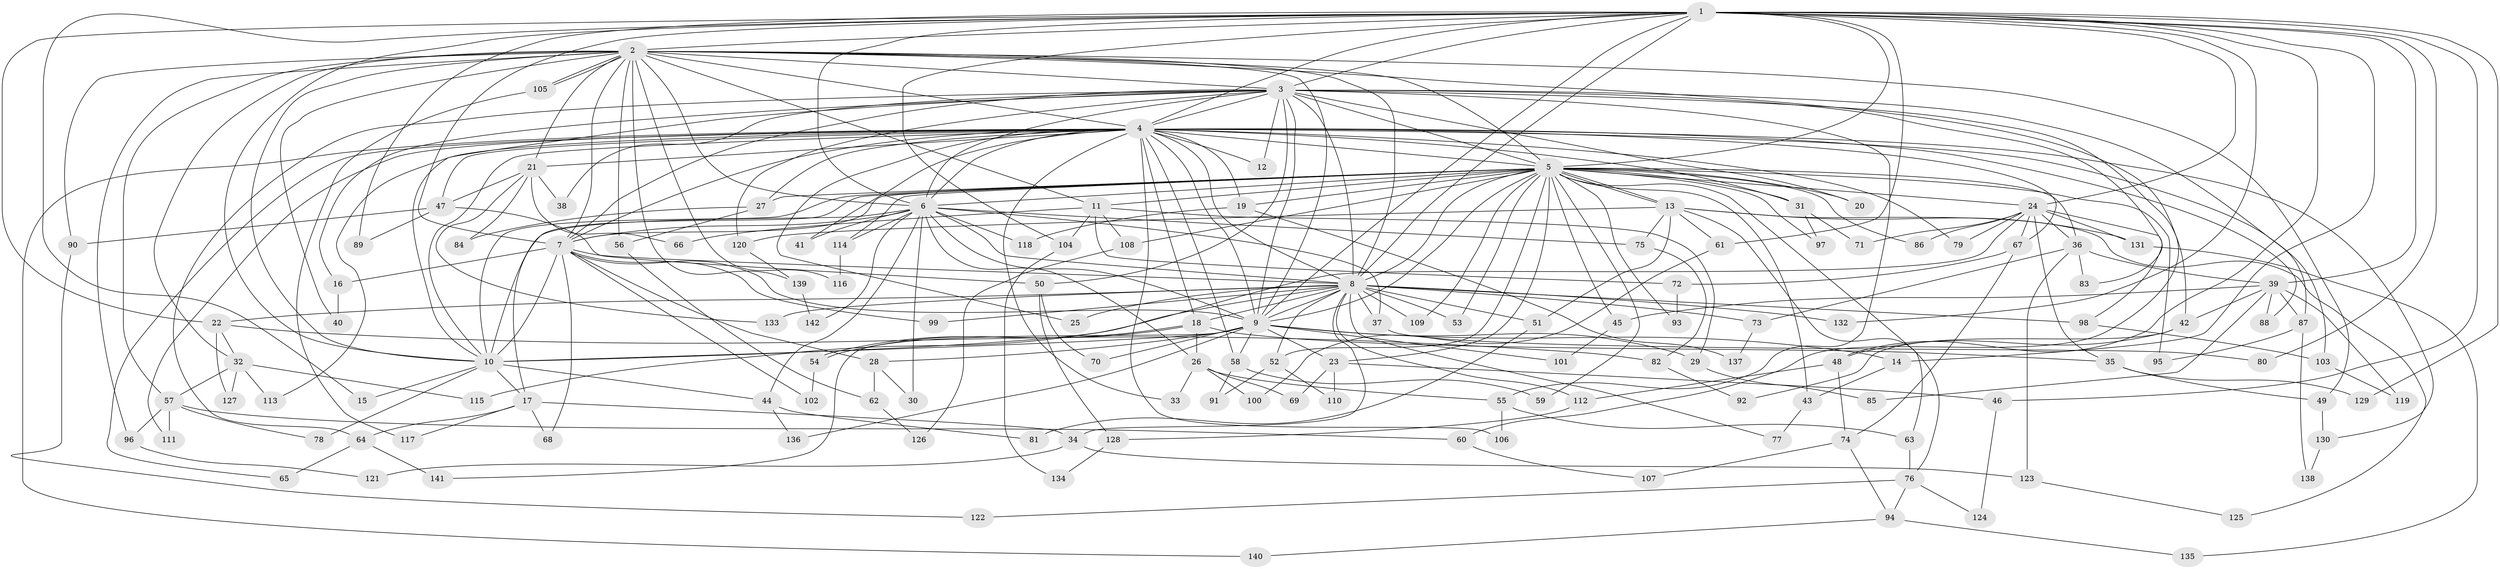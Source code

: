 // coarse degree distribution, {22: 0.009259259259259259, 23: 0.009259259259259259, 20: 0.009259259259259259, 32: 0.009259259259259259, 36: 0.009259259259259259, 19: 0.009259259259259259, 14: 0.009259259259259259, 25: 0.009259259259259259, 18: 0.009259259259259259, 12: 0.018518518518518517, 7: 0.018518518518518517, 2: 0.4166666666666667, 4: 0.16666666666666666, 3: 0.21296296296296297, 6: 0.018518518518518517, 5: 0.046296296296296294, 11: 0.009259259259259259, 8: 0.009259259259259259}
// Generated by graph-tools (version 1.1) at 2025/41/03/06/25 10:41:34]
// undirected, 142 vertices, 309 edges
graph export_dot {
graph [start="1"]
  node [color=gray90,style=filled];
  1;
  2;
  3;
  4;
  5;
  6;
  7;
  8;
  9;
  10;
  11;
  12;
  13;
  14;
  15;
  16;
  17;
  18;
  19;
  20;
  21;
  22;
  23;
  24;
  25;
  26;
  27;
  28;
  29;
  30;
  31;
  32;
  33;
  34;
  35;
  36;
  37;
  38;
  39;
  40;
  41;
  42;
  43;
  44;
  45;
  46;
  47;
  48;
  49;
  50;
  51;
  52;
  53;
  54;
  55;
  56;
  57;
  58;
  59;
  60;
  61;
  62;
  63;
  64;
  65;
  66;
  67;
  68;
  69;
  70;
  71;
  72;
  73;
  74;
  75;
  76;
  77;
  78;
  79;
  80;
  81;
  82;
  83;
  84;
  85;
  86;
  87;
  88;
  89;
  90;
  91;
  92;
  93;
  94;
  95;
  96;
  97;
  98;
  99;
  100;
  101;
  102;
  103;
  104;
  105;
  106;
  107;
  108;
  109;
  110;
  111;
  112;
  113;
  114;
  115;
  116;
  117;
  118;
  119;
  120;
  121;
  122;
  123;
  124;
  125;
  126;
  127;
  128;
  129;
  130;
  131;
  132;
  133;
  134;
  135;
  136;
  137;
  138;
  139;
  140;
  141;
  142;
  1 -- 2;
  1 -- 3;
  1 -- 4;
  1 -- 5;
  1 -- 6;
  1 -- 7;
  1 -- 8;
  1 -- 9;
  1 -- 10;
  1 -- 14;
  1 -- 15;
  1 -- 22;
  1 -- 24;
  1 -- 39;
  1 -- 46;
  1 -- 48;
  1 -- 61;
  1 -- 80;
  1 -- 89;
  1 -- 104;
  1 -- 129;
  1 -- 132;
  2 -- 3;
  2 -- 4;
  2 -- 5;
  2 -- 6;
  2 -- 7;
  2 -- 8;
  2 -- 9;
  2 -- 10;
  2 -- 11;
  2 -- 21;
  2 -- 32;
  2 -- 40;
  2 -- 49;
  2 -- 56;
  2 -- 57;
  2 -- 60;
  2 -- 90;
  2 -- 96;
  2 -- 105;
  2 -- 105;
  2 -- 116;
  2 -- 139;
  3 -- 4;
  3 -- 5;
  3 -- 6;
  3 -- 7;
  3 -- 8;
  3 -- 9;
  3 -- 10;
  3 -- 12;
  3 -- 16;
  3 -- 20;
  3 -- 38;
  3 -- 42;
  3 -- 50;
  3 -- 55;
  3 -- 64;
  3 -- 83;
  3 -- 87;
  3 -- 120;
  4 -- 5;
  4 -- 6;
  4 -- 7;
  4 -- 8;
  4 -- 9;
  4 -- 10;
  4 -- 12;
  4 -- 18;
  4 -- 19;
  4 -- 21;
  4 -- 25;
  4 -- 27;
  4 -- 31;
  4 -- 33;
  4 -- 41;
  4 -- 47;
  4 -- 58;
  4 -- 65;
  4 -- 67;
  4 -- 79;
  4 -- 88;
  4 -- 103;
  4 -- 106;
  4 -- 111;
  4 -- 113;
  4 -- 130;
  4 -- 140;
  5 -- 6;
  5 -- 7;
  5 -- 8;
  5 -- 9;
  5 -- 10;
  5 -- 11;
  5 -- 13;
  5 -- 13;
  5 -- 17;
  5 -- 19;
  5 -- 20;
  5 -- 23;
  5 -- 24;
  5 -- 27;
  5 -- 31;
  5 -- 36;
  5 -- 43;
  5 -- 45;
  5 -- 52;
  5 -- 53;
  5 -- 59;
  5 -- 63;
  5 -- 86;
  5 -- 93;
  5 -- 95;
  5 -- 97;
  5 -- 108;
  5 -- 109;
  5 -- 114;
  6 -- 7;
  6 -- 8;
  6 -- 9;
  6 -- 10;
  6 -- 26;
  6 -- 30;
  6 -- 37;
  6 -- 41;
  6 -- 44;
  6 -- 75;
  6 -- 114;
  6 -- 118;
  6 -- 142;
  7 -- 8;
  7 -- 9;
  7 -- 10;
  7 -- 16;
  7 -- 28;
  7 -- 68;
  7 -- 99;
  7 -- 102;
  8 -- 9;
  8 -- 10;
  8 -- 18;
  8 -- 22;
  8 -- 25;
  8 -- 34;
  8 -- 37;
  8 -- 51;
  8 -- 52;
  8 -- 53;
  8 -- 73;
  8 -- 77;
  8 -- 98;
  8 -- 99;
  8 -- 109;
  8 -- 112;
  8 -- 132;
  8 -- 133;
  9 -- 10;
  9 -- 14;
  9 -- 23;
  9 -- 28;
  9 -- 29;
  9 -- 58;
  9 -- 70;
  9 -- 101;
  9 -- 136;
  9 -- 141;
  10 -- 15;
  10 -- 17;
  10 -- 44;
  10 -- 78;
  11 -- 29;
  11 -- 66;
  11 -- 72;
  11 -- 104;
  11 -- 108;
  13 -- 51;
  13 -- 61;
  13 -- 75;
  13 -- 76;
  13 -- 120;
  13 -- 125;
  13 -- 131;
  14 -- 43;
  16 -- 40;
  17 -- 34;
  17 -- 64;
  17 -- 68;
  17 -- 117;
  18 -- 26;
  18 -- 35;
  18 -- 54;
  18 -- 54;
  19 -- 118;
  19 -- 137;
  21 -- 38;
  21 -- 47;
  21 -- 66;
  21 -- 84;
  21 -- 133;
  22 -- 32;
  22 -- 82;
  22 -- 127;
  23 -- 46;
  23 -- 69;
  23 -- 110;
  24 -- 35;
  24 -- 36;
  24 -- 67;
  24 -- 71;
  24 -- 79;
  24 -- 86;
  24 -- 98;
  24 -- 115;
  24 -- 131;
  26 -- 33;
  26 -- 55;
  26 -- 69;
  26 -- 100;
  27 -- 56;
  27 -- 84;
  28 -- 30;
  28 -- 62;
  29 -- 85;
  31 -- 71;
  31 -- 97;
  32 -- 57;
  32 -- 113;
  32 -- 115;
  32 -- 127;
  34 -- 121;
  34 -- 123;
  35 -- 49;
  35 -- 129;
  36 -- 39;
  36 -- 73;
  36 -- 83;
  36 -- 123;
  37 -- 80;
  39 -- 42;
  39 -- 45;
  39 -- 85;
  39 -- 87;
  39 -- 88;
  39 -- 119;
  42 -- 48;
  42 -- 92;
  43 -- 77;
  44 -- 81;
  44 -- 136;
  45 -- 101;
  46 -- 124;
  47 -- 50;
  47 -- 89;
  47 -- 90;
  48 -- 74;
  48 -- 112;
  49 -- 130;
  50 -- 70;
  50 -- 128;
  51 -- 81;
  52 -- 91;
  52 -- 110;
  54 -- 102;
  55 -- 63;
  55 -- 106;
  56 -- 62;
  57 -- 60;
  57 -- 78;
  57 -- 96;
  57 -- 111;
  58 -- 59;
  58 -- 91;
  60 -- 107;
  61 -- 100;
  62 -- 126;
  63 -- 76;
  64 -- 65;
  64 -- 141;
  67 -- 72;
  67 -- 74;
  72 -- 93;
  73 -- 137;
  74 -- 94;
  74 -- 107;
  75 -- 82;
  76 -- 94;
  76 -- 122;
  76 -- 124;
  82 -- 92;
  87 -- 95;
  87 -- 138;
  90 -- 122;
  94 -- 135;
  94 -- 140;
  96 -- 121;
  98 -- 103;
  103 -- 119;
  104 -- 134;
  105 -- 117;
  108 -- 126;
  112 -- 128;
  114 -- 116;
  120 -- 139;
  123 -- 125;
  128 -- 134;
  130 -- 138;
  131 -- 135;
  139 -- 142;
}

